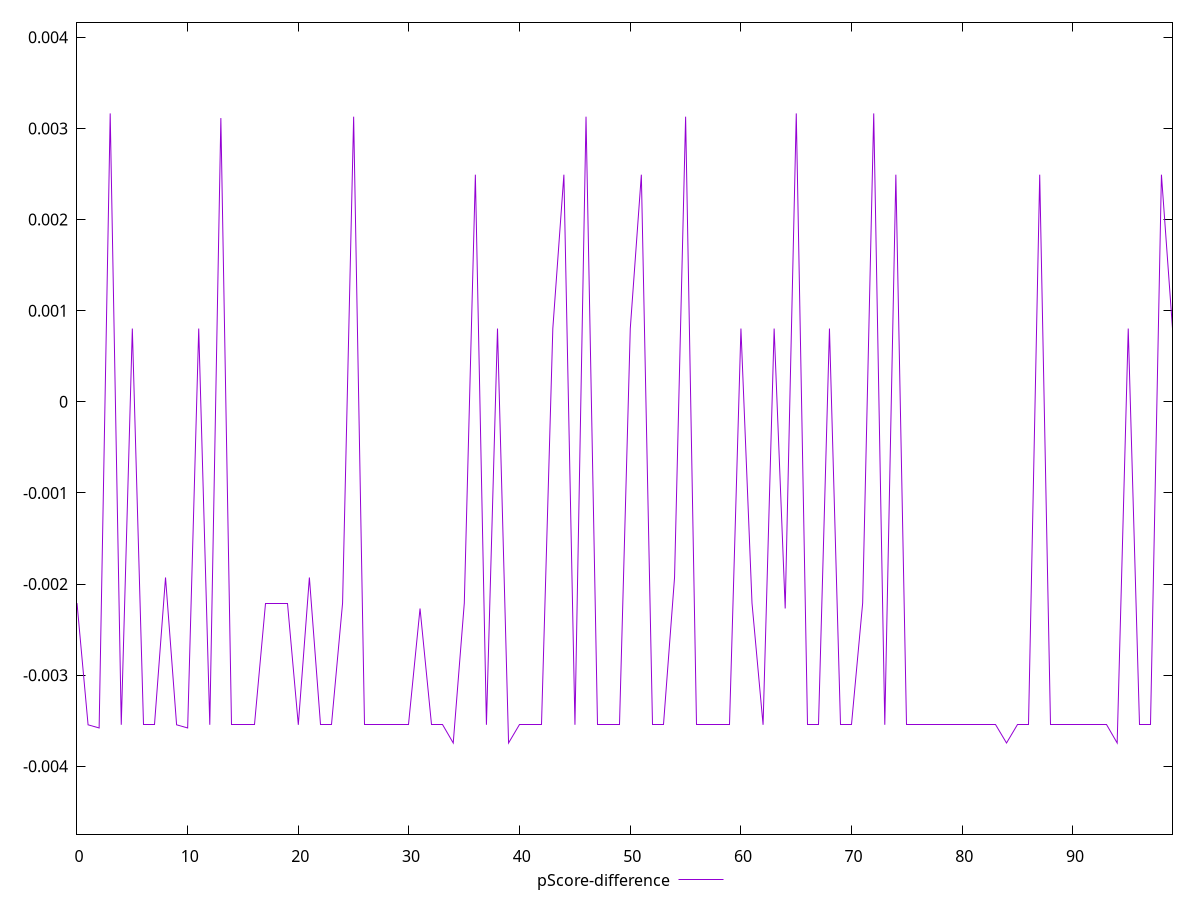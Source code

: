 reset

$pScoreDifference <<EOF
0 -0.002209008254524119
1 -0.003544449797798166
2 -0.0035791534417845376
3 0.0031641676942290205
4 -0.003544449797798166
5 0.0008038212014693236
6 -0.003544449797798166
7 -0.003544449797798166
8 -0.0019278447382540635
9 -0.003544449797798166
10 -0.0035791534417845376
11 0.0008038212014693236
12 -0.003544449797798166
13 0.003113146976724157
14 -0.003544449797798166
15 -0.003544449797798166
16 -0.003544449797798166
17 -0.002209008254524119
18 -0.002209008254524119
19 -0.002209008254524119
20 -0.003544449797798166
21 -0.0019278447382540635
22 -0.003544449797798166
23 -0.003544449797798166
24 -0.002209008254524119
25 0.0031284075684879405
26 -0.003544449797798166
27 -0.003544449797798166
28 -0.003544449797798166
29 -0.003544449797798166
30 -0.003544449797798166
31 -0.0022680730396228976
32 -0.003544449797798166
33 -0.003544449797798166
34 -0.0037440818712487223
35 -0.002209008254524119
36 0.0024919951492025916
37 -0.003544449797798166
38 0.0008038212014693236
39 -0.0037440818712487223
40 -0.003544449797798166
41 -0.003544449797798166
42 -0.003544449797798166
43 0.0008038212014693236
44 0.0024919951492025916
45 -0.003544449797798166
46 0.0031284075684879405
47 -0.003544449797798166
48 -0.003544449797798166
49 -0.003544449797798166
50 0.0008038212014693236
51 0.0024919951492025916
52 -0.003544449797798166
53 -0.003544449797798166
54 -0.0019278447382540635
55 0.0031284075684879405
56 -0.003544449797798166
57 -0.003544449797798166
58 -0.003544449797798166
59 -0.003544449797798166
60 0.0008038212014693236
61 -0.002209008254524119
62 -0.003544449797798166
63 0.0008038212014693236
64 -0.0022680730396228976
65 0.0031641676942290205
66 -0.003544449797798166
67 -0.003544449797798166
68 0.0008038212014693236
69 -0.003544449797798166
70 -0.003544449797798166
71 -0.002209008254524119
72 0.0031641676942290205
73 -0.003544449797798166
74 0.0024919951492025916
75 -0.003544449797798166
76 -0.003544449797798166
77 -0.003544449797798166
78 -0.003544449797798166
79 -0.003544449797798166
80 -0.003544449797798166
81 -0.003544449797798166
82 -0.003544449797798166
83 -0.003544449797798166
84 -0.0037440818712487223
85 -0.003544449797798166
86 -0.003544449797798166
87 0.0024919951492025916
88 -0.003544449797798166
89 -0.003544449797798166
90 -0.003544449797798166
91 -0.003544449797798166
92 -0.003544449797798166
93 -0.003544449797798166
94 -0.0037440818712487223
95 0.0008038212014693236
96 -0.003544449797798166
97 -0.003544449797798166
98 0.0024919951492025916
99 0.0008038212014693236
EOF

set key outside below
set xrange [0:99]
set yrange [-0.004744081871248722:0.0041641676942290205]
set trange [-0.004744081871248722:0.0041641676942290205]
set terminal svg size 640, 500 enhanced background rgb 'white'
set output "report_00026_2021-02-22T21:38:55.199Z/cumulative-layout-shift/samples/pages+cached+noadtech+nomedia/pScore-difference/values.svg"

plot $pScoreDifference title "pScore-difference" with line

reset

